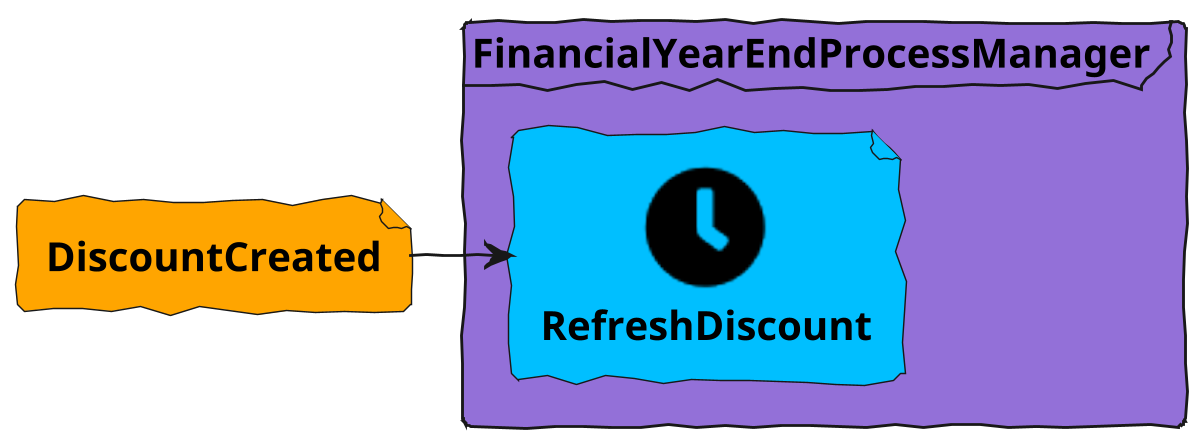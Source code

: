 @startuml
!include <tupadr3/common>
!include <tupadr3/font-awesome-5/clock>
!include <tupadr3/font-awesome-5/calendar_alt>
!include <tupadr3/font-awesome-5/gripfire>

skinparam defaultFontName Purisa
skinparam handwritten true
skinparam backgroundcolor transparent

skinparam defaultTextAlignment center


scale 1200*480


file DiscountCreated #Orange [
    **DiscountCreated**
]


frame **FinancialYearEndProcessManager** #MediumPurple {
    file RefreshDiscount #DeepSkyBlue [
        <$clock>
        **RefreshDiscount**
    ]


    DiscountCreated -R-> RefreshDiscount
}



@enduml
